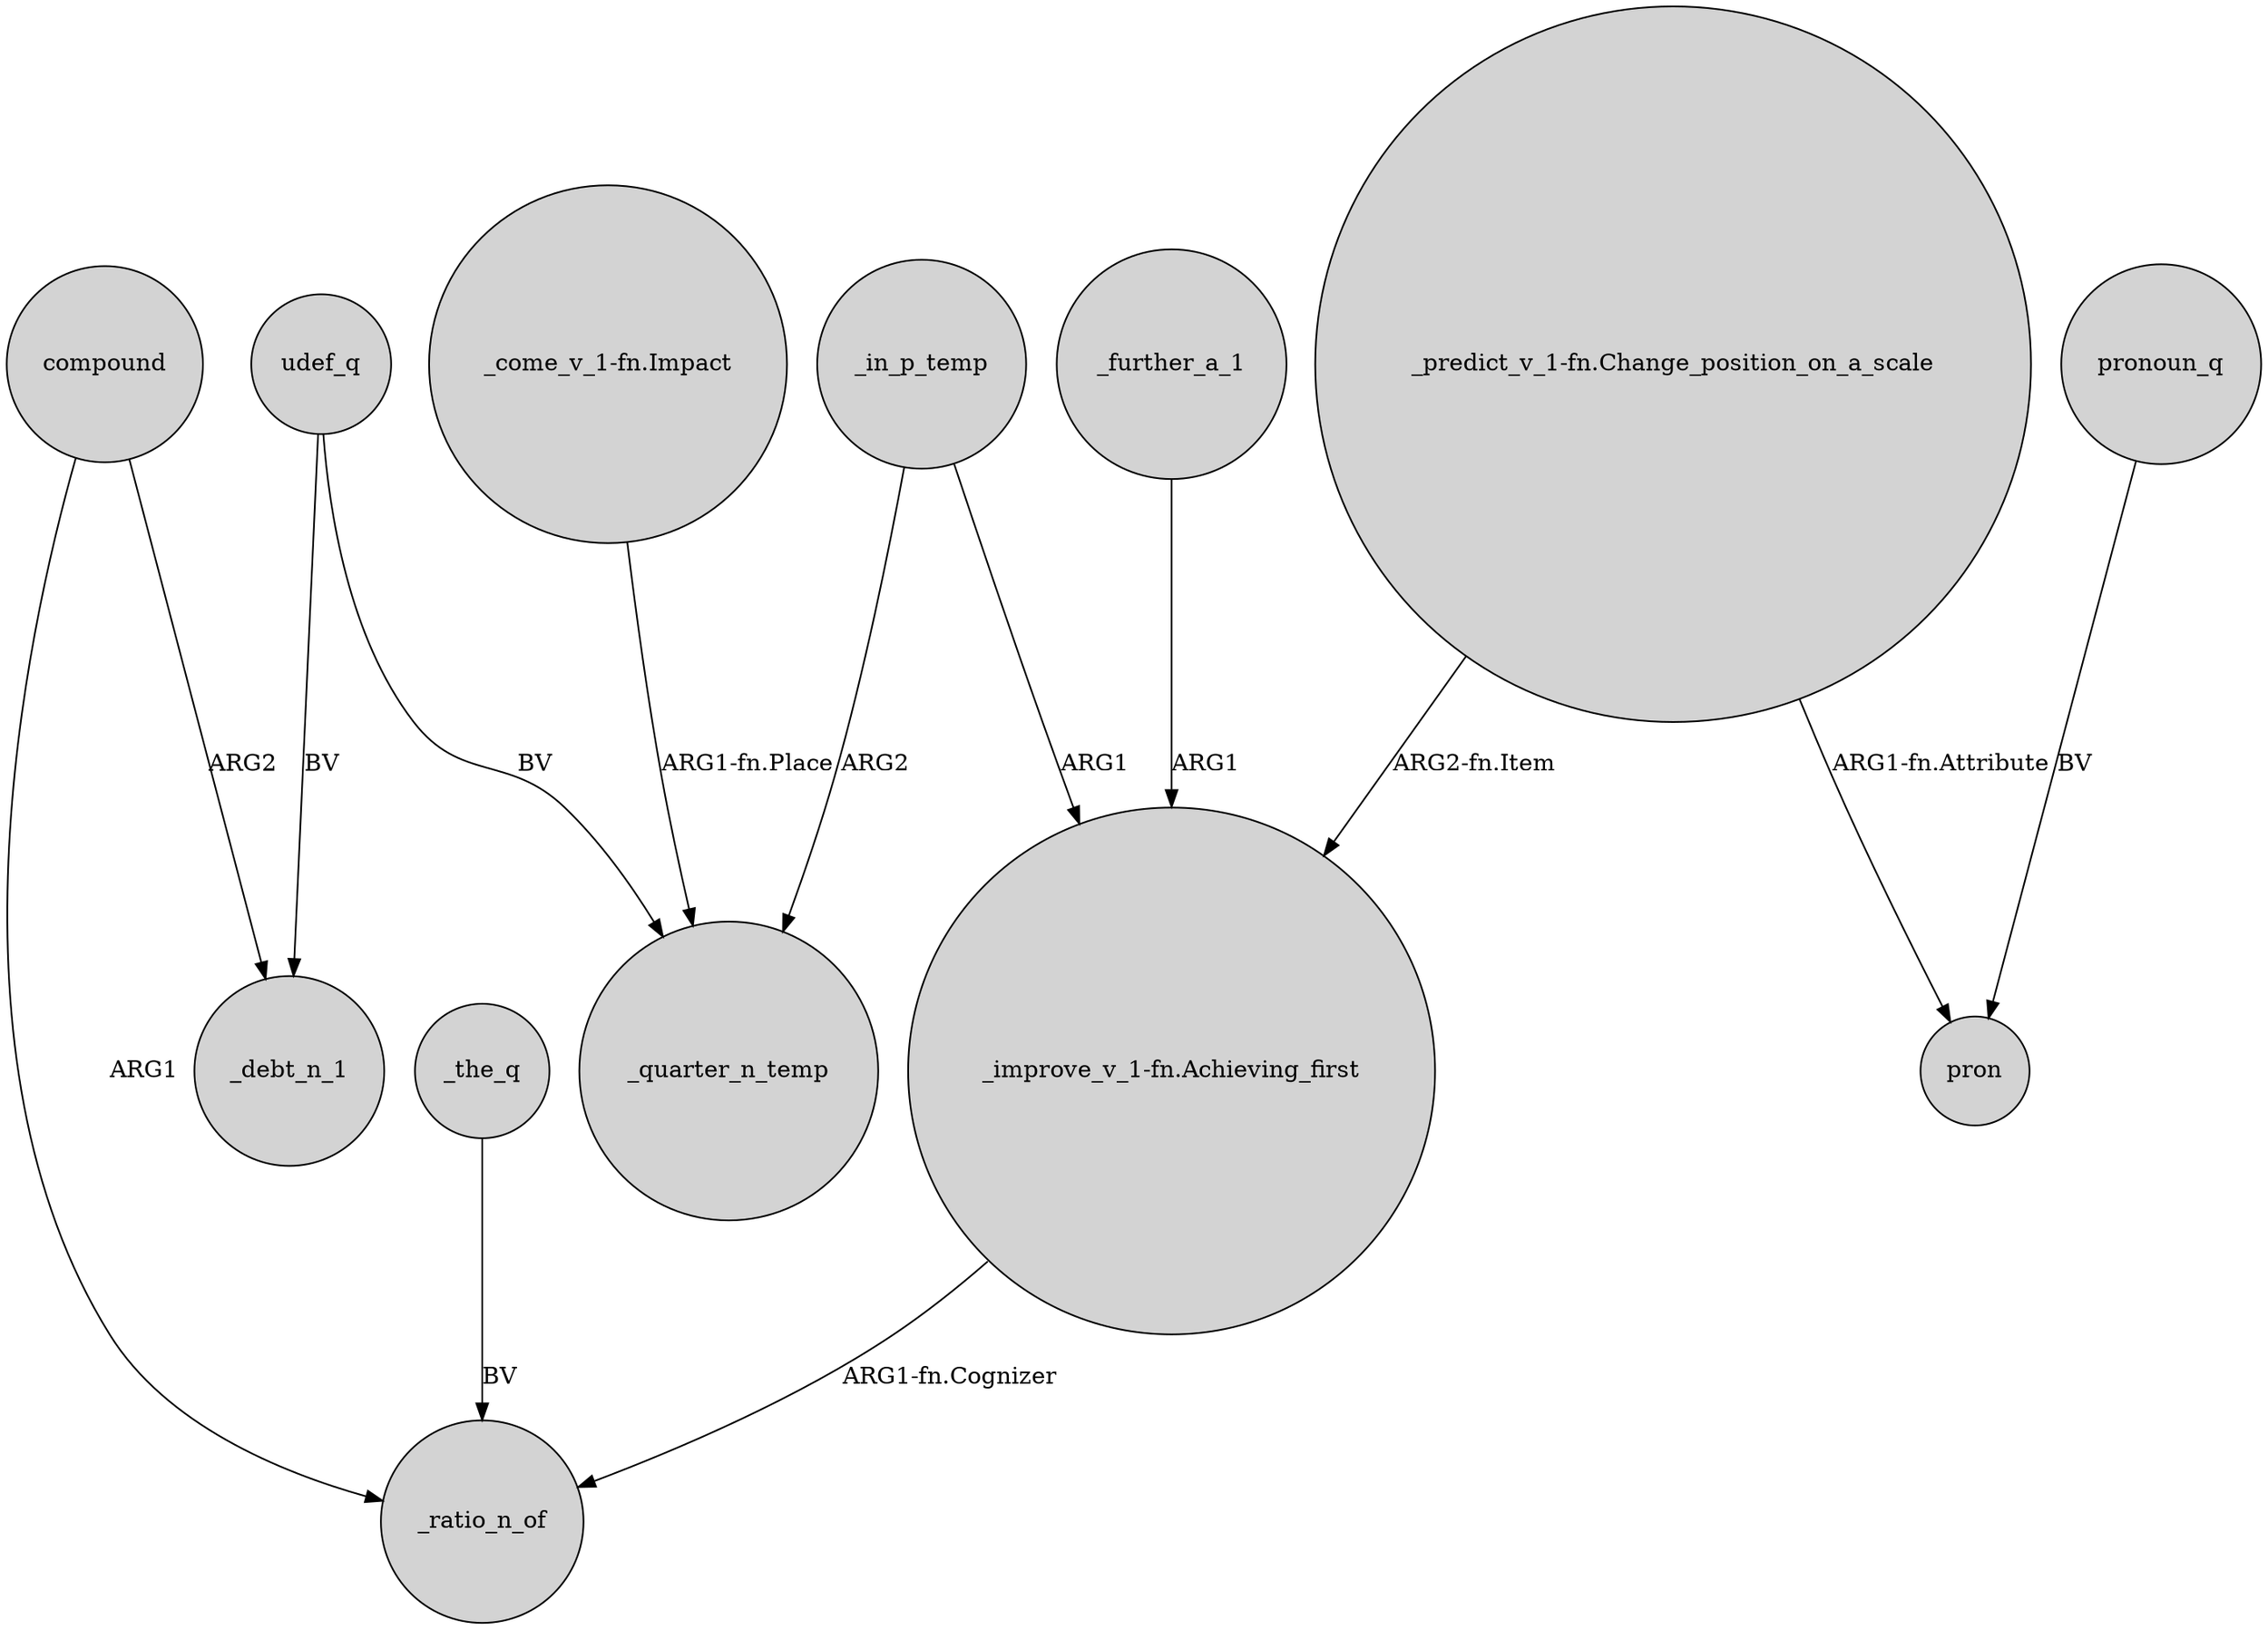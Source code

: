 digraph {
	node [shape=circle style=filled]
	compound -> _ratio_n_of [label=ARG1]
	_the_q -> _ratio_n_of [label=BV]
	udef_q -> _debt_n_1 [label=BV]
	"_improve_v_1-fn.Achieving_first" -> _ratio_n_of [label="ARG1-fn.Cognizer"]
	_in_p_temp -> _quarter_n_temp [label=ARG2]
	_further_a_1 -> "_improve_v_1-fn.Achieving_first" [label=ARG1]
	_in_p_temp -> "_improve_v_1-fn.Achieving_first" [label=ARG1]
	"_predict_v_1-fn.Change_position_on_a_scale" -> "_improve_v_1-fn.Achieving_first" [label="ARG2-fn.Item"]
	"_predict_v_1-fn.Change_position_on_a_scale" -> pron [label="ARG1-fn.Attribute"]
	compound -> _debt_n_1 [label=ARG2]
	pronoun_q -> pron [label=BV]
	"_come_v_1-fn.Impact" -> _quarter_n_temp [label="ARG1-fn.Place"]
	udef_q -> _quarter_n_temp [label=BV]
}
